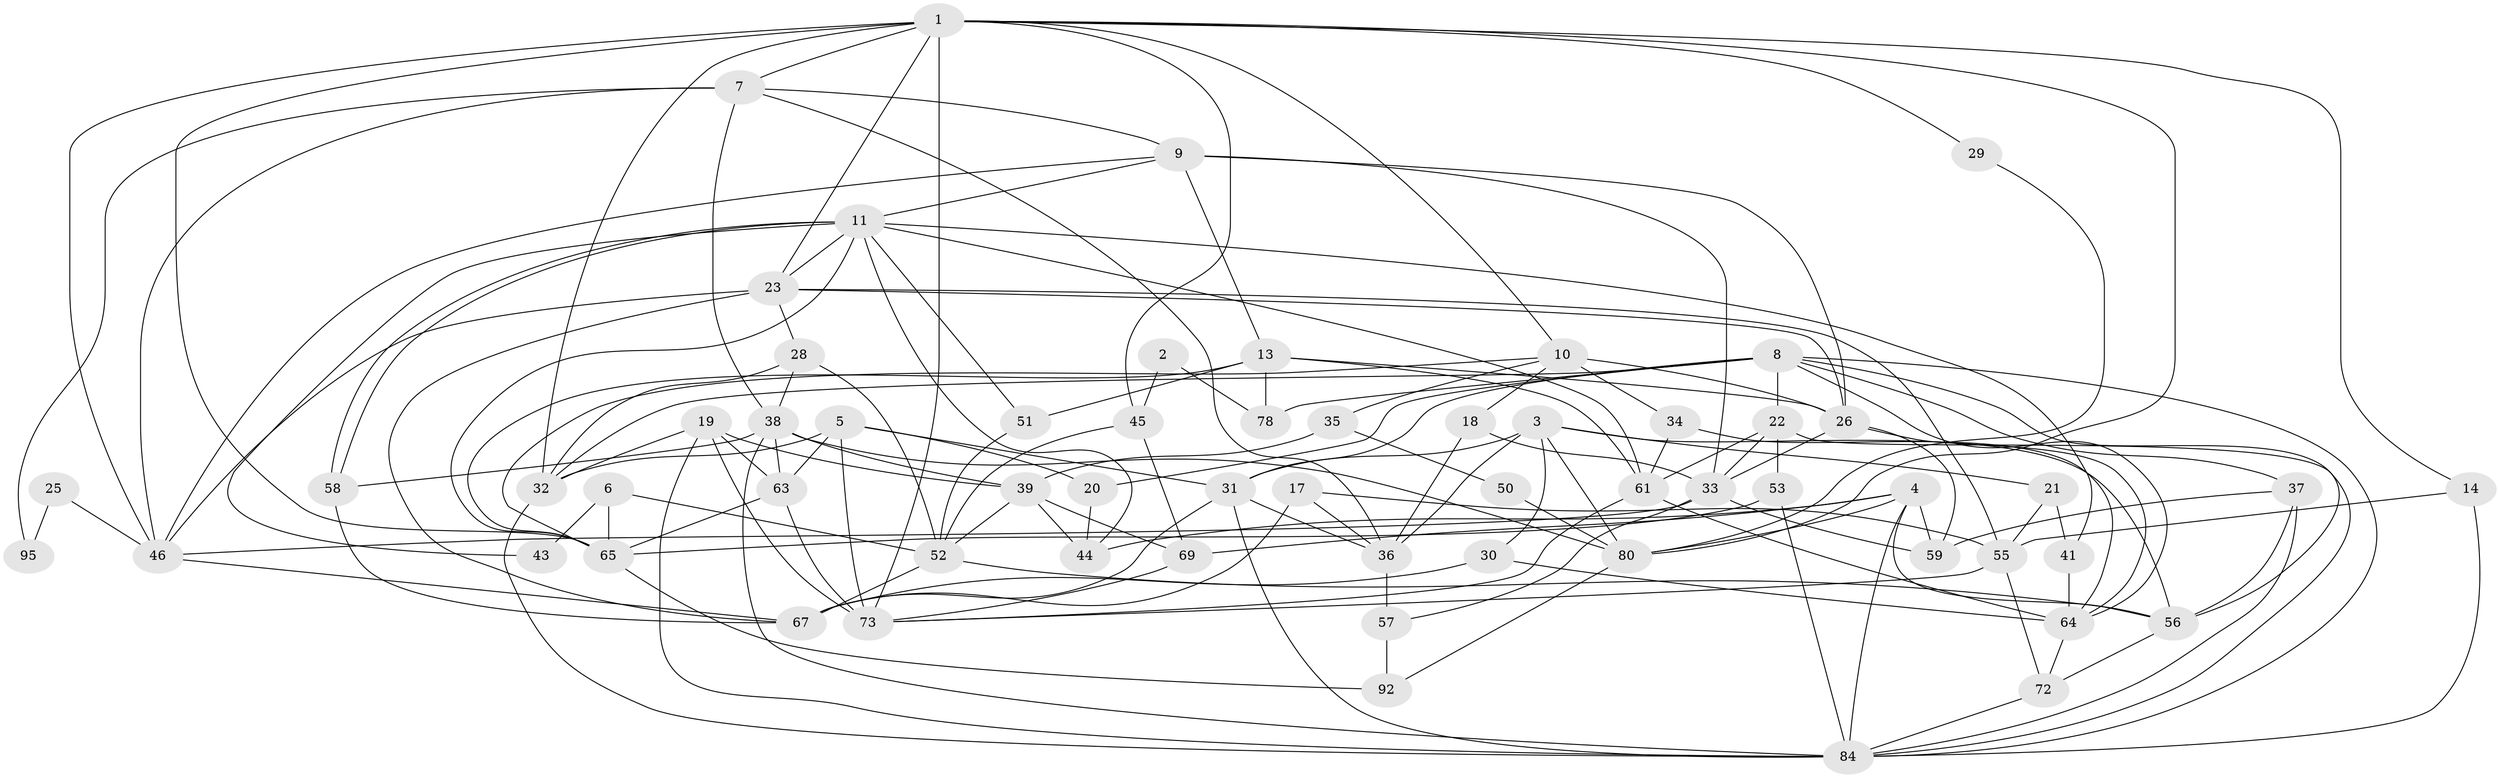 // original degree distribution, {8: 0.010526315789473684, 2: 0.09473684210526316, 3: 0.3157894736842105, 5: 0.23157894736842105, 6: 0.08421052631578947, 4: 0.24210526315789474, 7: 0.021052631578947368}
// Generated by graph-tools (version 1.1) at 2025/11/02/27/25 16:11:19]
// undirected, 61 vertices, 153 edges
graph export_dot {
graph [start="1"]
  node [color=gray90,style=filled];
  1 [super="+12"];
  2;
  3 [super="+42"];
  4 [super="+77"];
  5 [super="+15"];
  6;
  7 [super="+27"];
  8 [super="+81"];
  9 [super="+24"];
  10 [super="+54"];
  11 [super="+86"];
  13 [super="+16"];
  14 [super="+49"];
  17;
  18;
  19 [super="+94"];
  20;
  21;
  22;
  23 [super="+40"];
  25;
  26;
  28;
  29;
  30;
  31 [super="+60"];
  32 [super="+48"];
  33 [super="+71"];
  34;
  35;
  36 [super="+70"];
  37 [super="+62"];
  38 [super="+47"];
  39 [super="+93"];
  41;
  43;
  44 [super="+79"];
  45;
  46 [super="+66"];
  50;
  51 [super="+85"];
  52 [super="+89"];
  53;
  55 [super="+83"];
  56;
  57 [super="+90"];
  58;
  59;
  61 [super="+76"];
  63 [super="+82"];
  64 [super="+74"];
  65 [super="+68"];
  67 [super="+88"];
  69;
  72;
  73 [super="+75"];
  78;
  80 [super="+91"];
  84 [super="+87"];
  92;
  95;
  1 -- 10;
  1 -- 32;
  1 -- 45;
  1 -- 65;
  1 -- 80;
  1 -- 73;
  1 -- 23;
  1 -- 7;
  1 -- 29;
  1 -- 46;
  1 -- 14;
  2 -- 45;
  2 -- 78;
  3 -- 56;
  3 -- 36;
  3 -- 80;
  3 -- 21;
  3 -- 30;
  3 -- 31;
  4 -- 44;
  4 -- 69;
  4 -- 80;
  4 -- 56;
  4 -- 59;
  4 -- 84;
  5 -- 63;
  5 -- 20;
  5 -- 31;
  5 -- 73 [weight=2];
  5 -- 32;
  6 -- 65;
  6 -- 43;
  6 -- 52;
  7 -- 36;
  7 -- 38;
  7 -- 9;
  7 -- 46;
  7 -- 95;
  8 -- 32;
  8 -- 56;
  8 -- 64;
  8 -- 78;
  8 -- 20;
  8 -- 84;
  8 -- 22;
  8 -- 31;
  8 -- 37;
  9 -- 46;
  9 -- 11;
  9 -- 26;
  9 -- 13;
  9 -- 33;
  10 -- 34;
  10 -- 35;
  10 -- 65;
  10 -- 26;
  10 -- 18;
  11 -- 58;
  11 -- 58;
  11 -- 43;
  11 -- 61;
  11 -- 65;
  11 -- 51;
  11 -- 23;
  11 -- 41;
  11 -- 44;
  13 -- 26;
  13 -- 78;
  13 -- 51;
  13 -- 65;
  13 -- 61;
  14 -- 55;
  14 -- 84;
  17 -- 36;
  17 -- 67;
  17 -- 55;
  18 -- 33;
  18 -- 36;
  19 -- 73;
  19 -- 84;
  19 -- 39;
  19 -- 32;
  19 -- 63;
  20 -- 44;
  21 -- 41;
  21 -- 55;
  22 -- 84;
  22 -- 53;
  22 -- 61;
  22 -- 33;
  23 -- 67;
  23 -- 26;
  23 -- 28;
  23 -- 46;
  23 -- 55;
  25 -- 46 [weight=2];
  25 -- 95;
  26 -- 33;
  26 -- 59;
  26 -- 64;
  28 -- 52;
  28 -- 32;
  28 -- 38;
  29 -- 80;
  30 -- 64;
  30 -- 67;
  31 -- 67;
  31 -- 36;
  31 -- 84;
  32 -- 84;
  33 -- 59;
  33 -- 46;
  33 -- 57;
  34 -- 64;
  34 -- 61;
  35 -- 39;
  35 -- 50;
  36 -- 57 [weight=2];
  37 -- 59;
  37 -- 84;
  37 -- 56;
  38 -- 80;
  38 -- 58;
  38 -- 84;
  38 -- 39;
  38 -- 63;
  39 -- 69;
  39 -- 52;
  39 -- 44;
  41 -- 64;
  45 -- 69;
  45 -- 52;
  46 -- 67;
  50 -- 80;
  51 -- 52;
  52 -- 67;
  52 -- 56;
  53 -- 84;
  53 -- 65;
  55 -- 73;
  55 -- 72;
  56 -- 72;
  57 -- 92;
  58 -- 67;
  61 -- 64;
  61 -- 73;
  63 -- 73;
  63 -- 65;
  64 -- 72;
  65 -- 92;
  69 -- 73;
  72 -- 84;
  80 -- 92;
}

